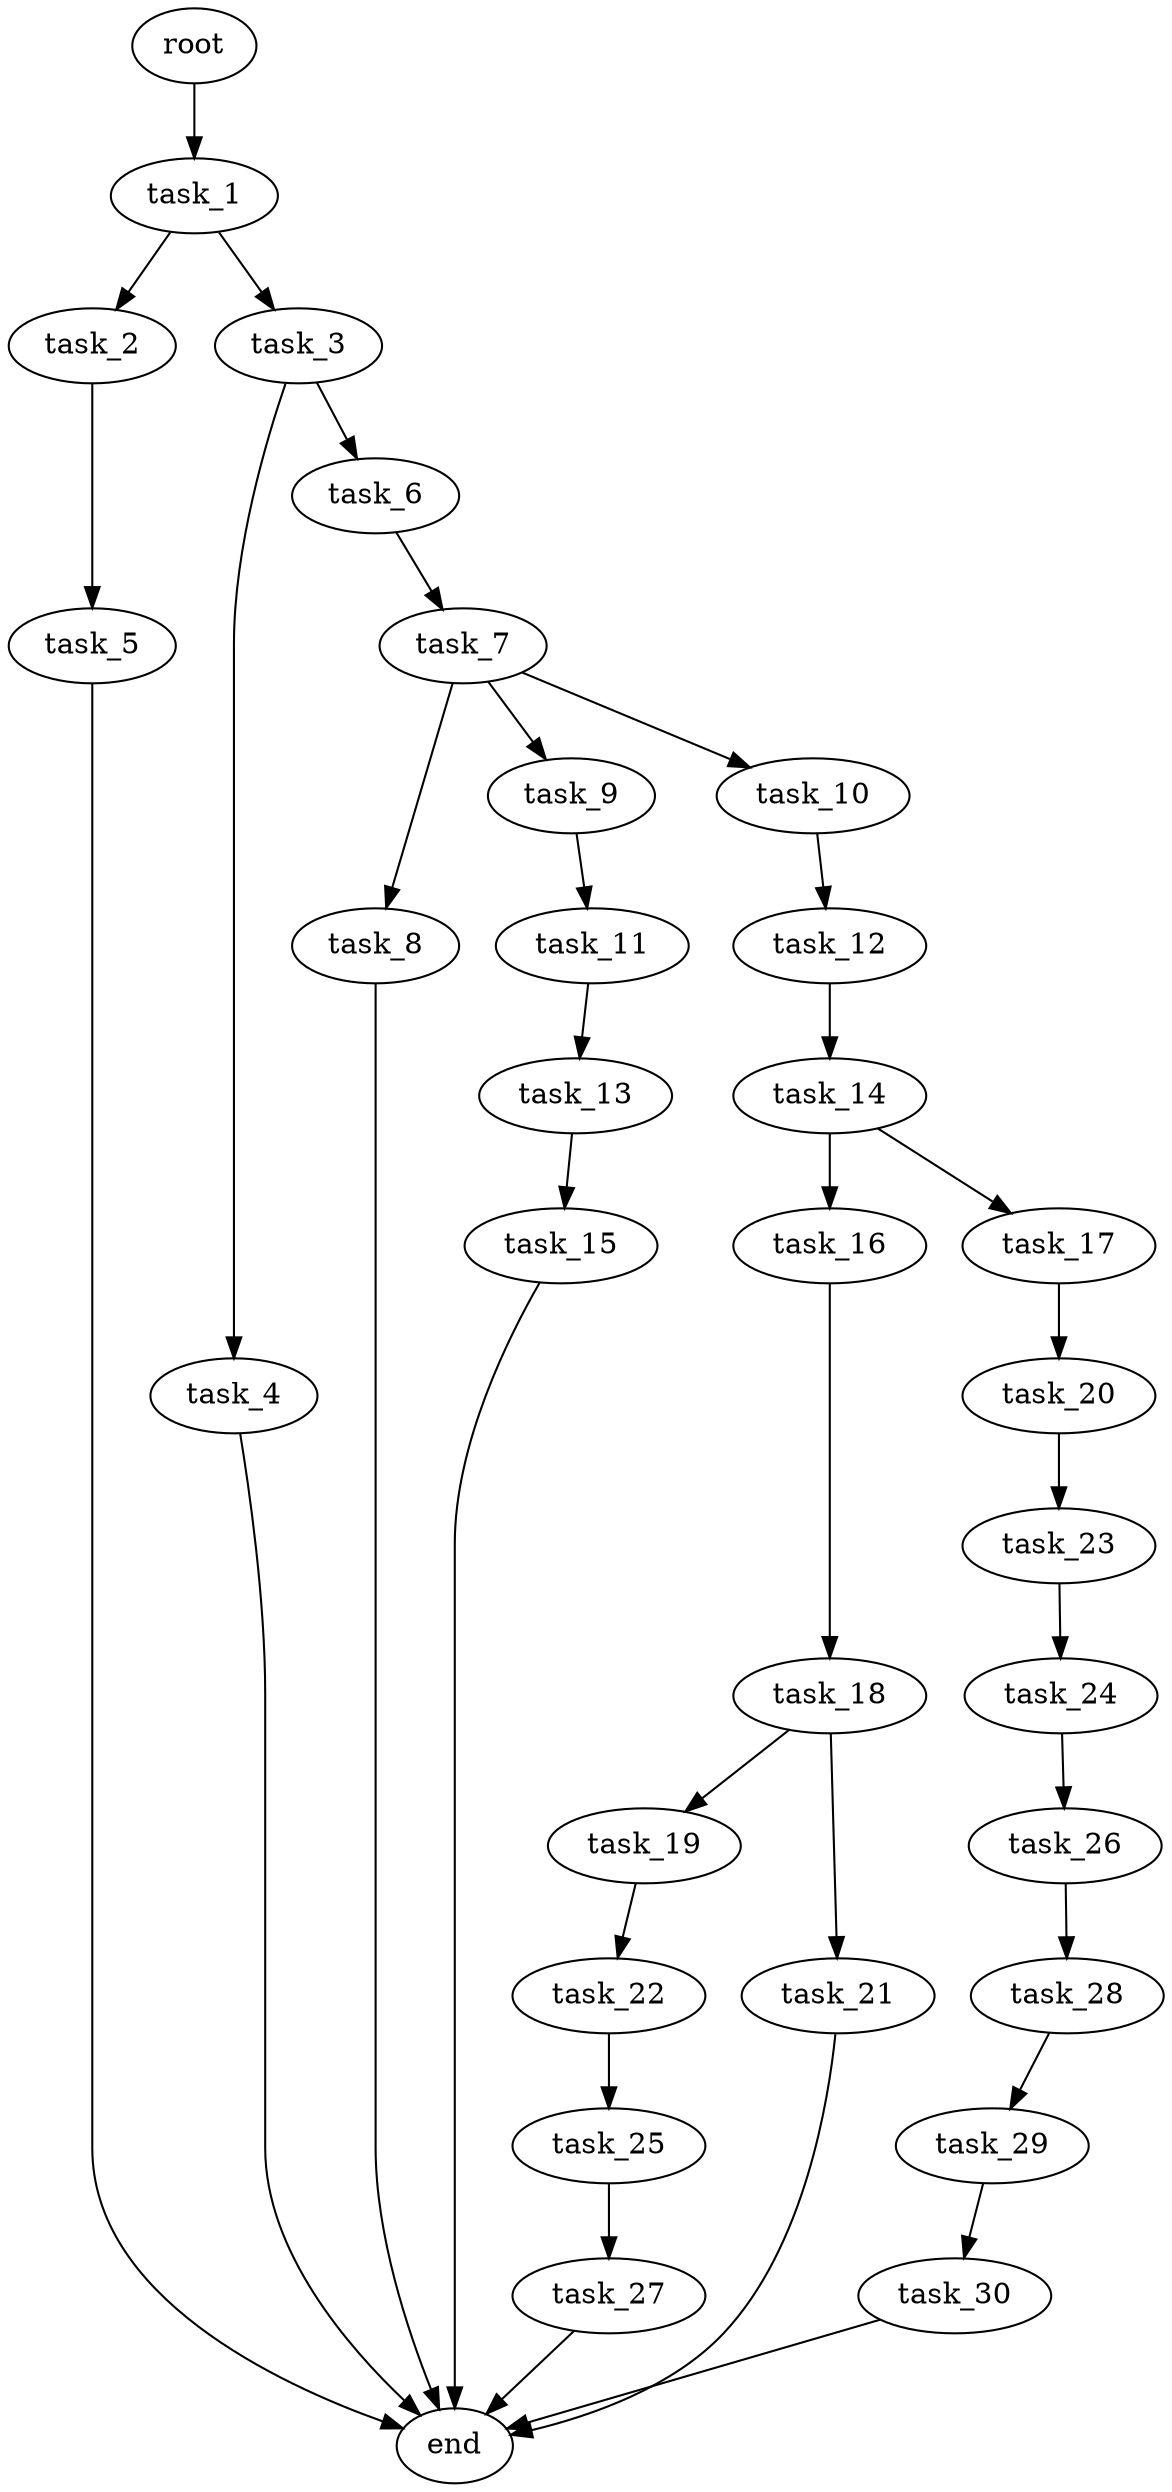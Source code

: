 digraph G {
  root [size="0.000000e+00"];
  task_1 [size="5.310884e+09"];
  task_2 [size="6.379808e+09"];
  task_3 [size="5.258586e+08"];
  task_4 [size="4.133600e+09"];
  task_5 [size="7.173863e+09"];
  task_6 [size="1.006349e+09"];
  task_7 [size="7.707890e+09"];
  task_8 [size="5.280928e+07"];
  task_9 [size="5.503975e+09"];
  task_10 [size="9.291068e+09"];
  task_11 [size="4.069668e+09"];
  task_12 [size="9.350386e+09"];
  task_13 [size="8.784118e+09"];
  task_14 [size="4.775008e+09"];
  task_15 [size="1.995360e+09"];
  task_16 [size="9.639176e+09"];
  task_17 [size="3.212356e+09"];
  task_18 [size="6.459333e+09"];
  task_19 [size="9.079462e+09"];
  task_20 [size="8.955177e+08"];
  task_21 [size="5.741759e+09"];
  task_22 [size="5.351988e+09"];
  task_23 [size="7.231454e+09"];
  task_24 [size="9.366757e+09"];
  task_25 [size="9.132384e+09"];
  task_26 [size="1.751473e+09"];
  task_27 [size="8.822567e+09"];
  task_28 [size="1.758711e+09"];
  task_29 [size="9.196428e+09"];
  task_30 [size="9.971721e+09"];
  end [size="0.000000e+00"];

  root -> task_1 [size="1.000000e-12"];
  task_1 -> task_2 [size="6.379808e+08"];
  task_1 -> task_3 [size="5.258586e+07"];
  task_2 -> task_5 [size="7.173863e+08"];
  task_3 -> task_4 [size="4.133600e+08"];
  task_3 -> task_6 [size="1.006349e+08"];
  task_4 -> end [size="1.000000e-12"];
  task_5 -> end [size="1.000000e-12"];
  task_6 -> task_7 [size="7.707890e+08"];
  task_7 -> task_8 [size="5.280928e+06"];
  task_7 -> task_9 [size="5.503975e+08"];
  task_7 -> task_10 [size="9.291068e+08"];
  task_8 -> end [size="1.000000e-12"];
  task_9 -> task_11 [size="4.069668e+08"];
  task_10 -> task_12 [size="9.350386e+08"];
  task_11 -> task_13 [size="8.784118e+08"];
  task_12 -> task_14 [size="4.775008e+08"];
  task_13 -> task_15 [size="1.995360e+08"];
  task_14 -> task_16 [size="9.639176e+08"];
  task_14 -> task_17 [size="3.212356e+08"];
  task_15 -> end [size="1.000000e-12"];
  task_16 -> task_18 [size="6.459333e+08"];
  task_17 -> task_20 [size="8.955177e+07"];
  task_18 -> task_19 [size="9.079462e+08"];
  task_18 -> task_21 [size="5.741759e+08"];
  task_19 -> task_22 [size="5.351988e+08"];
  task_20 -> task_23 [size="7.231454e+08"];
  task_21 -> end [size="1.000000e-12"];
  task_22 -> task_25 [size="9.132384e+08"];
  task_23 -> task_24 [size="9.366757e+08"];
  task_24 -> task_26 [size="1.751473e+08"];
  task_25 -> task_27 [size="8.822567e+08"];
  task_26 -> task_28 [size="1.758711e+08"];
  task_27 -> end [size="1.000000e-12"];
  task_28 -> task_29 [size="9.196428e+08"];
  task_29 -> task_30 [size="9.971721e+08"];
  task_30 -> end [size="1.000000e-12"];
}
